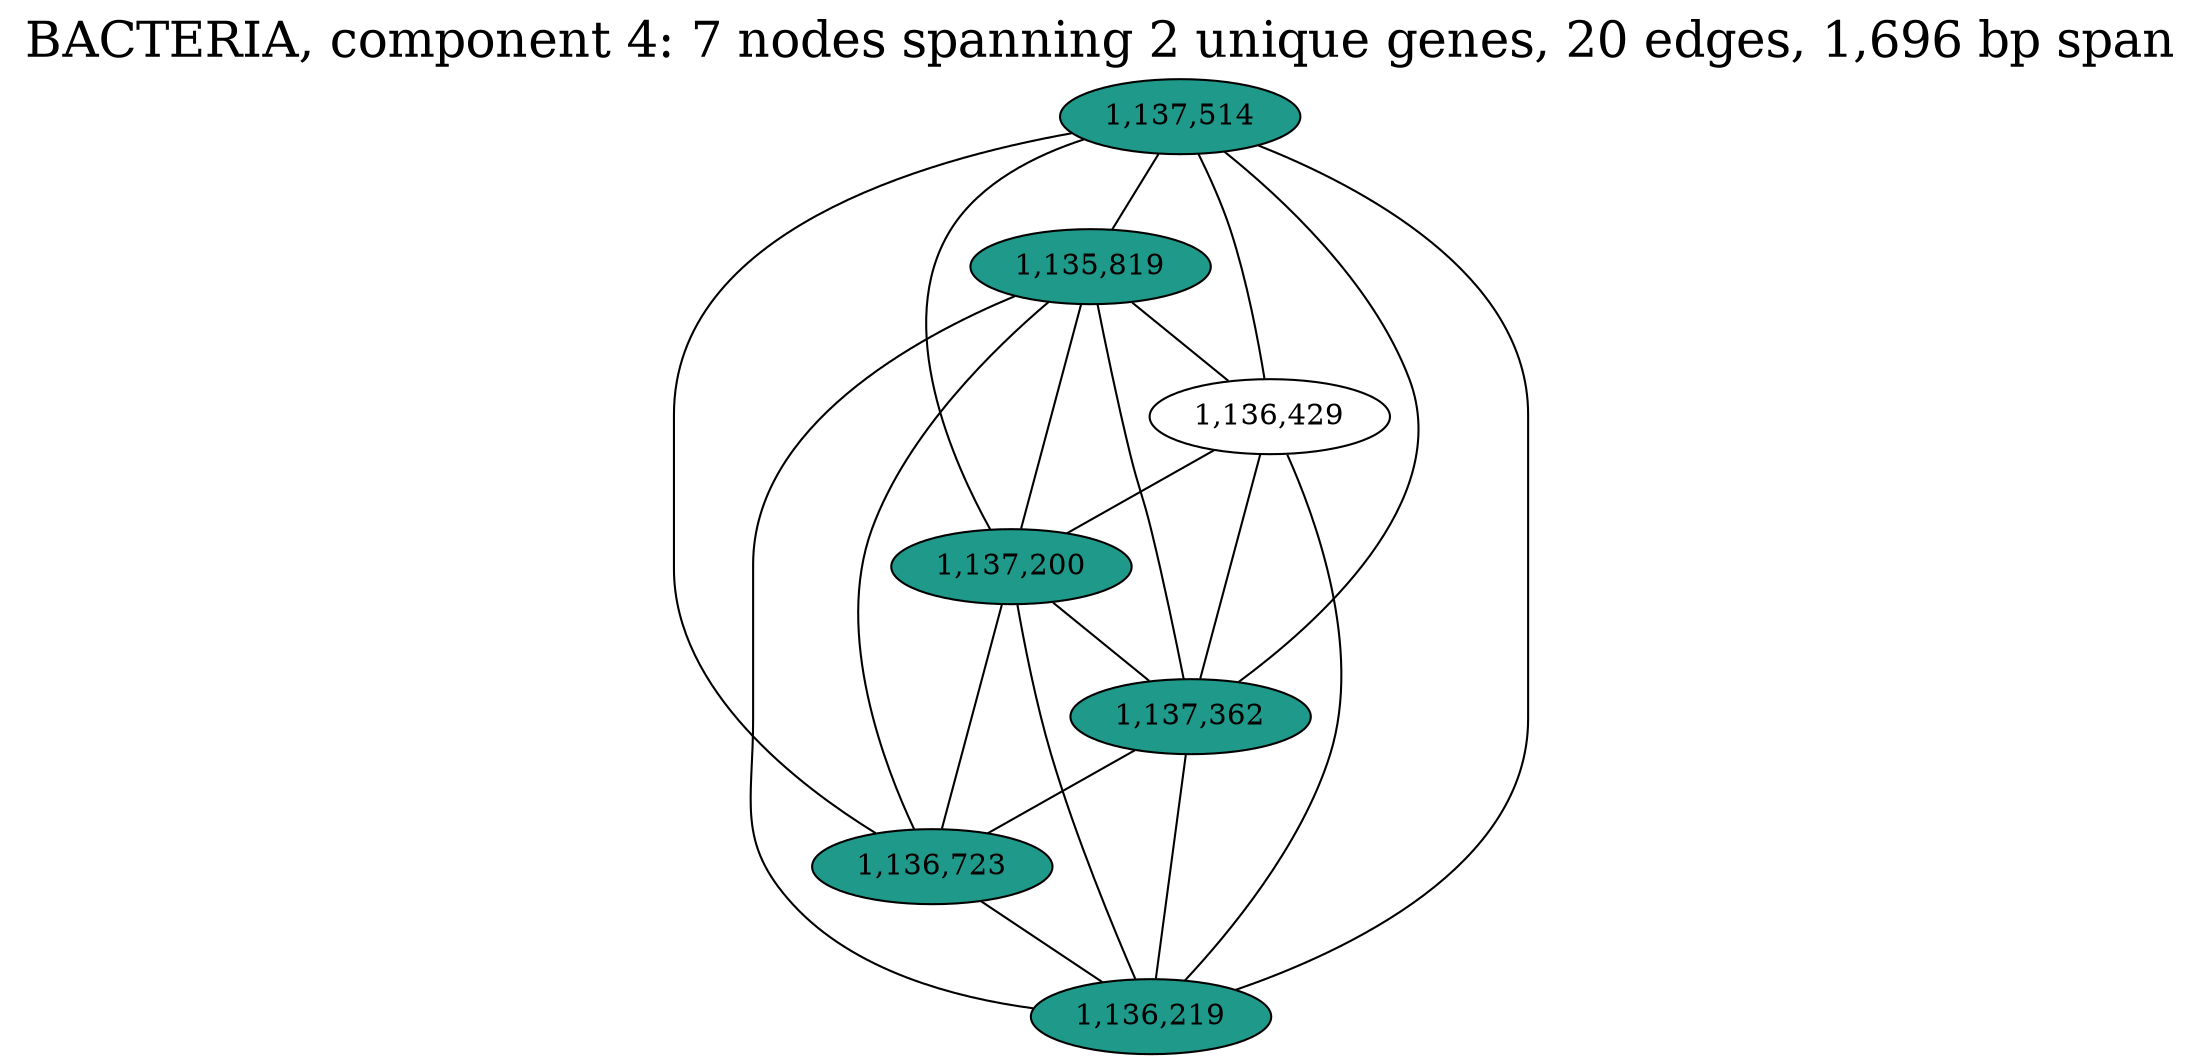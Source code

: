 graph BACTERIA_cc4 {
	overlap="prism50";
	outputorder="edgesfirst";
	node [style="filled"];
	label="BACTERIA, component 4: 7 nodes spanning 2 unique genes, 20 edges, 1,696 bp span";
	labelloc="t";
	fontsize=24;
	"1,135,819" [fillcolor="#1f9a8a", fontcolor="#000000"];
	"1,136,219" [fillcolor="#1f9a8a", fontcolor="#000000"];
	"1,136,429" [fillcolor="#ffffff", fontcolor="#000000"];
	"1,136,723" [fillcolor="#1f9a8a", fontcolor="#000000"];
	"1,137,200" [fillcolor="#1f9a8a", fontcolor="#000000"];
	"1,137,362" [fillcolor="#1f9a8a", fontcolor="#000000"];
	"1,137,514" [fillcolor="#1f9a8a", fontcolor="#000000"];
	"1,137,514" -- "1,135,819";
	"1,137,514" -- "1,136,219";
	"1,137,514" -- "1,136,429";
	"1,137,514" -- "1,136,723";
	"1,137,514" -- "1,137,200";
	"1,137,514" -- "1,137,362";
	"1,135,819" -- "1,136,219";
	"1,135,819" -- "1,136,429";
	"1,135,819" -- "1,136,723";
	"1,135,819" -- "1,137,200";
	"1,135,819" -- "1,137,362";
	"1,136,429" -- "1,136,219";
	"1,136,429" -- "1,137,200";
	"1,136,429" -- "1,137,362";
	"1,137,200" -- "1,136,219";
	"1,137,200" -- "1,136,723";
	"1,137,200" -- "1,137,362";
	"1,137,362" -- "1,136,219";
	"1,137,362" -- "1,136,723";
	"1,136,723" -- "1,136,219";
}